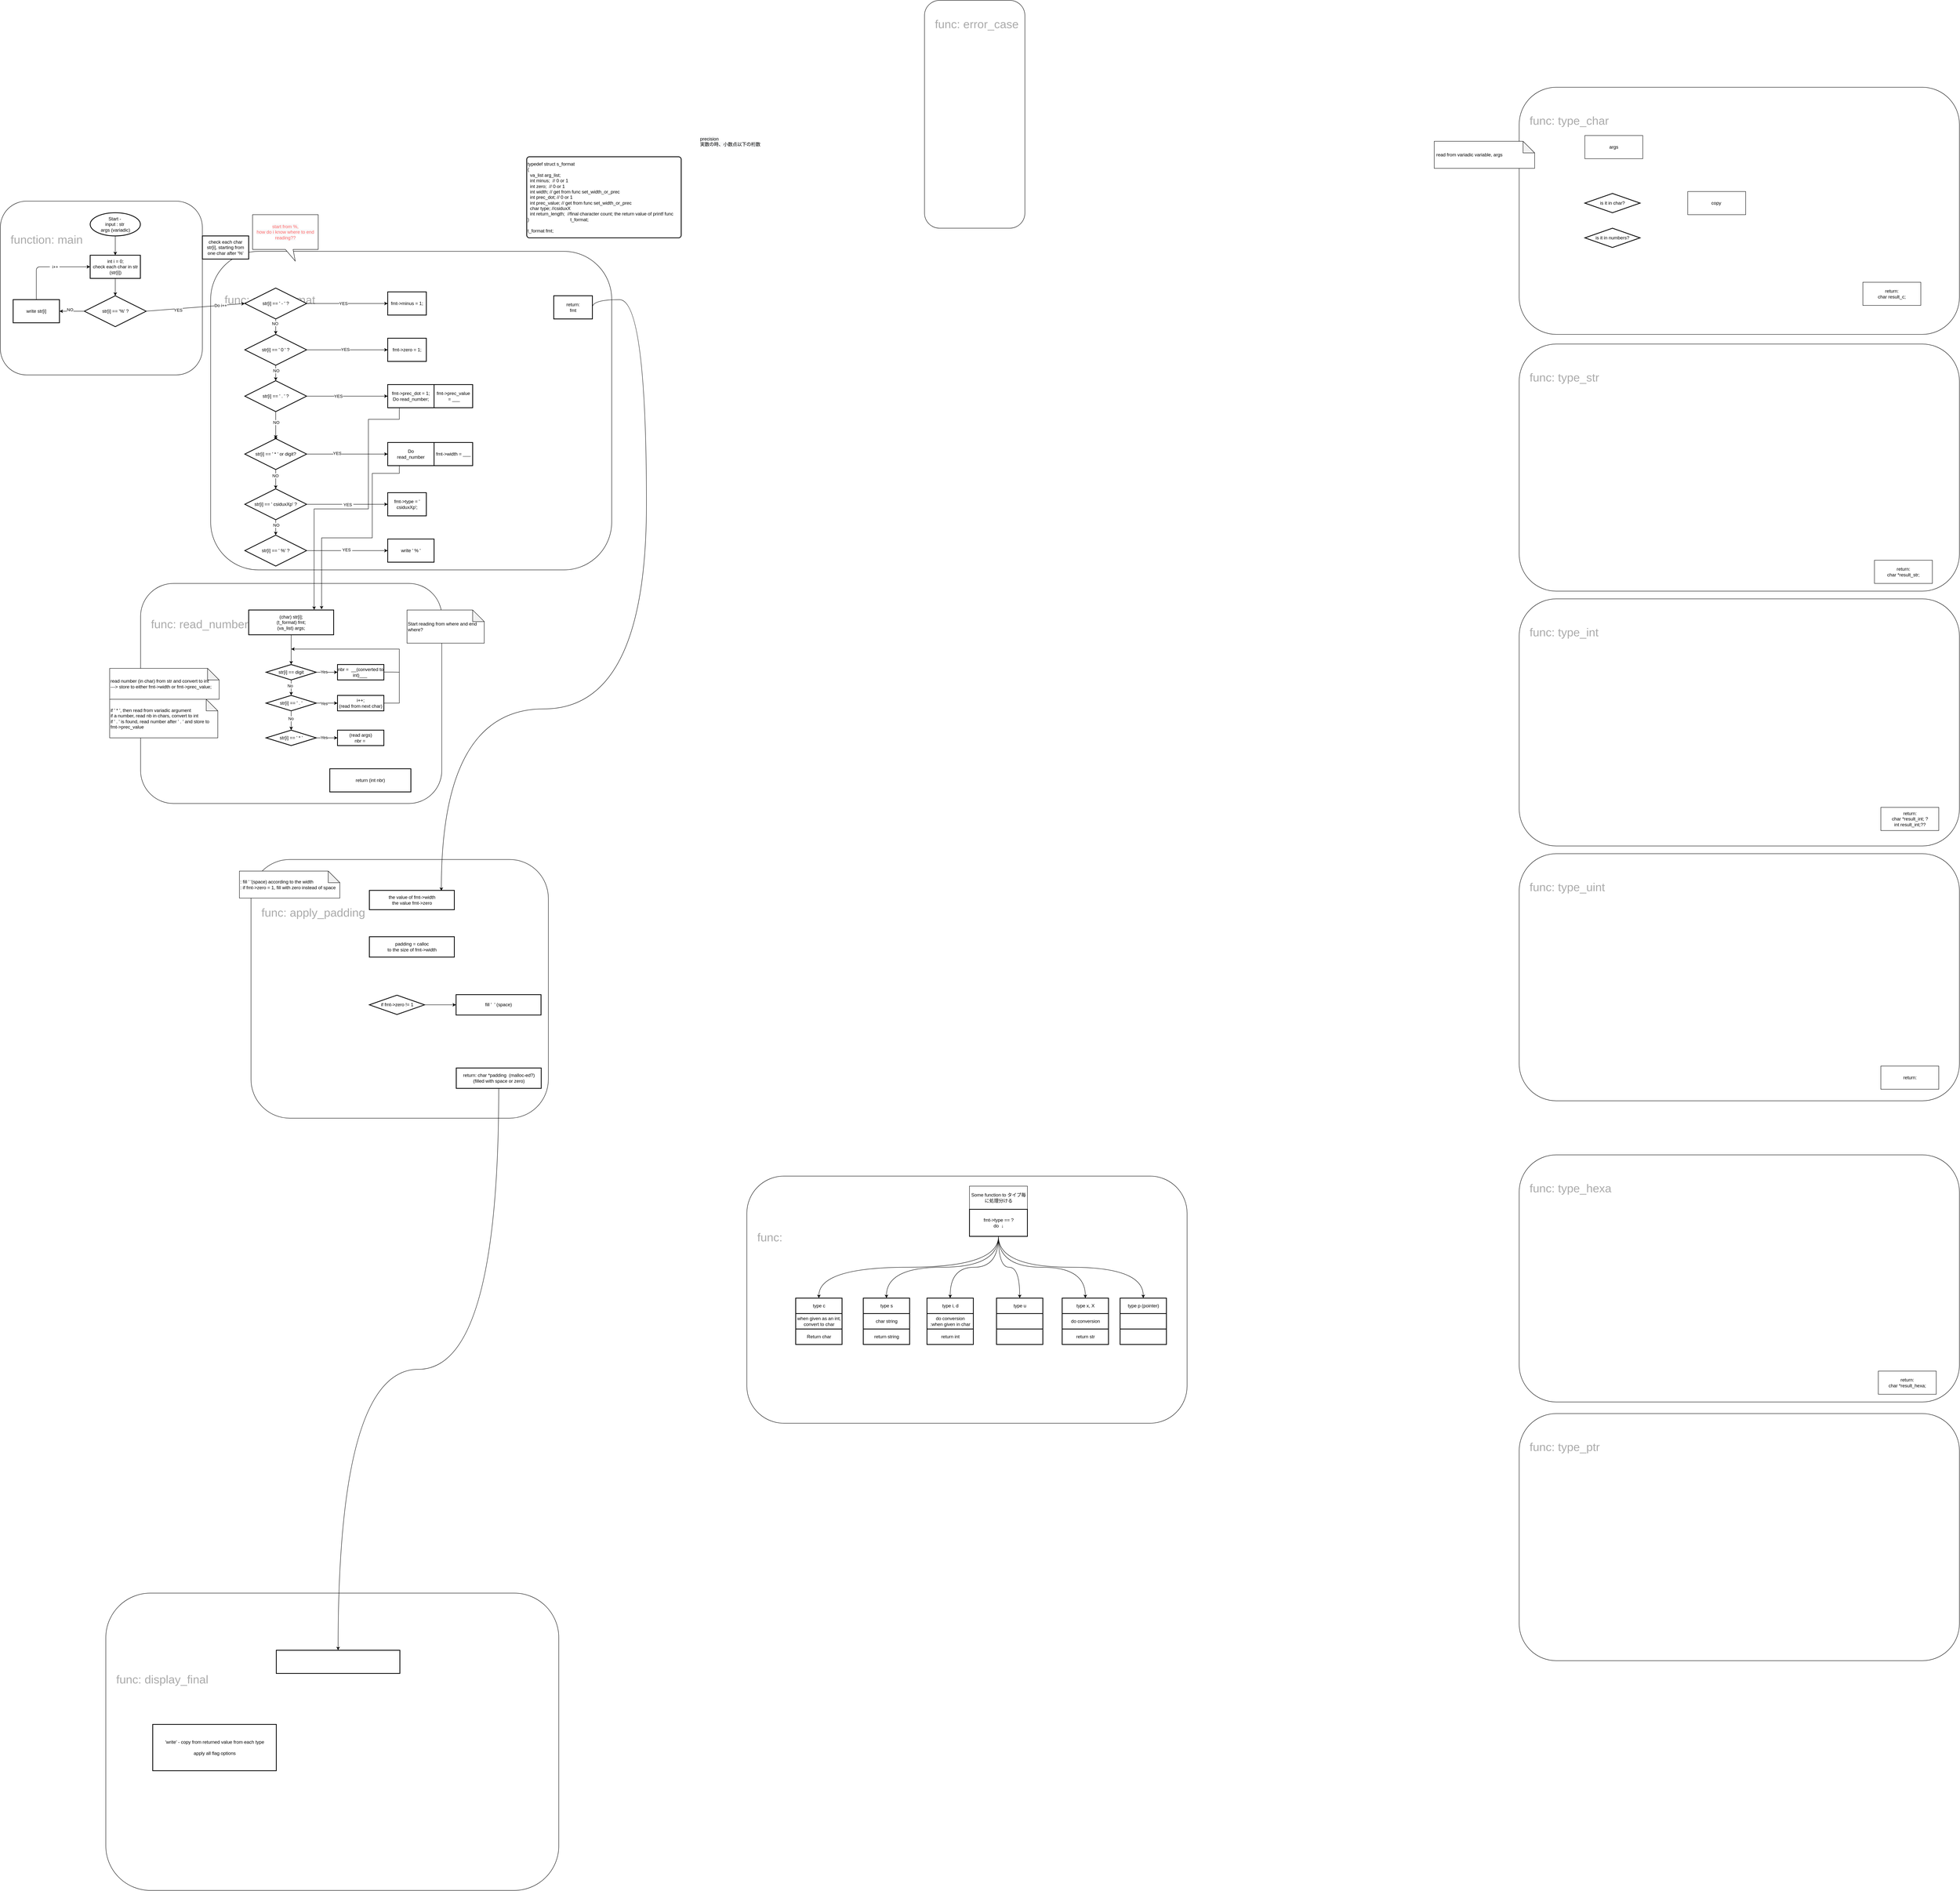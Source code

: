<mxfile version="14.7.6" type="github">
  <diagram id="yPEqE9pZnHay2Fj2nCtt" name="Page-1">
    <mxGraphModel dx="2252" dy="1965" grid="1" gridSize="10" guides="1" tooltips="1" connect="1" arrows="1" fold="1" page="1" pageScale="1" pageWidth="827" pageHeight="1169" math="0" shadow="0">
      <root>
        <mxCell id="0" />
        <mxCell id="1" parent="0" />
        <mxCell id="CQNjl9469ty9mINT846_-94" value="&lt;font color=&quot;#ababab&quot; style=&quot;font-size: 30px&quot;&gt;&lt;br&gt;&amp;nbsp; &amp;nbsp; func: read_format&amp;nbsp; &amp;nbsp; &amp;nbsp; &amp;nbsp; &amp;nbsp; &amp;nbsp; &amp;nbsp; &amp;nbsp; &amp;nbsp; &amp;nbsp; &amp;nbsp; &amp;nbsp; &amp;nbsp; &amp;nbsp; &amp;nbsp; &amp;nbsp; &amp;nbsp; &amp;nbsp; &amp;nbsp; &amp;nbsp; &amp;nbsp;&lt;br&gt;&lt;br&gt;&lt;br&gt;&lt;br&gt;&lt;br&gt;&lt;br&gt;&lt;br&gt;&lt;br&gt;&lt;br&gt;&lt;br&gt;&lt;br&gt;&lt;br&gt;&lt;br&gt;&lt;br&gt;&lt;br&gt;&lt;br&gt;&lt;br&gt;&lt;br&gt;&lt;/font&gt;" style="rounded=1;whiteSpace=wrap;html=1;fillColor=none;align=left;" parent="1" vertex="1">
          <mxGeometry x="-188.5" y="195" width="1038.5" height="825" as="geometry" />
        </mxCell>
        <mxCell id="w6k9z0zSykjR_hNX79h0-35" style="edgeStyle=orthogonalEdgeStyle;rounded=0;orthogonalLoop=1;jettySize=auto;html=1;exitX=0.25;exitY=1;exitDx=0;exitDy=0;entryX=0.858;entryY=-0.024;entryDx=0;entryDy=0;entryPerimeter=0;" edge="1" parent="1" source="TGy5gZmli9jdeYnAfQlA-89" target="CQNjl9469ty9mINT846_-6">
          <mxGeometry relative="1" as="geometry">
            <Array as="points">
              <mxPoint x="300" y="770" />
              <mxPoint x="230" y="770" />
              <mxPoint x="230" y="937" />
              <mxPoint x="99" y="937" />
            </Array>
          </mxGeometry>
        </mxCell>
        <mxCell id="CQNjl9469ty9mINT846_-215" value="&lt;font color=&quot;#ababab&quot; style=&quot;font-size: 30px&quot;&gt;&amp;nbsp; &lt;br&gt;&amp;nbsp; &amp;nbsp;func: type_char&lt;br&gt;&lt;br&gt;&lt;br&gt;&lt;br&gt;&lt;br&gt;&lt;br&gt;&lt;br&gt;&lt;br&gt;&lt;br&gt;&lt;br&gt;&lt;br&gt;&lt;br&gt;&lt;br&gt;&lt;br&gt;&lt;br&gt;&lt;/font&gt;" style="rounded=1;whiteSpace=wrap;html=1;fillColor=none;align=left;" parent="1" vertex="1">
          <mxGeometry x="3200" y="-230" width="1140" height="640" as="geometry" />
        </mxCell>
        <mxCell id="CQNjl9469ty9mINT846_-101" value="&lt;font color=&quot;#ababab&quot; style=&quot;font-size: 30px&quot;&gt;&amp;nbsp; &lt;br&gt;&amp;nbsp; &amp;nbsp;func: apply_padding&lt;br&gt;&lt;br&gt;&lt;br&gt;&lt;br&gt;&lt;br&gt;&lt;br&gt;&lt;br&gt;&lt;br&gt;&lt;br&gt;&lt;br&gt;&lt;br&gt;&lt;br&gt;&lt;br&gt;&lt;/font&gt;" style="rounded=1;whiteSpace=wrap;html=1;fillColor=none;align=left;" parent="1" vertex="1">
          <mxGeometry x="-84" y="1770" width="770" height="670" as="geometry" />
        </mxCell>
        <mxCell id="CQNjl9469ty9mINT846_-95" value="&lt;font color=&quot;#ababab&quot; style=&quot;font-size: 30px&quot;&gt;&amp;nbsp; &amp;nbsp;func: read_number;&lt;br&gt;&lt;br&gt;&lt;br&gt;&lt;br&gt;&lt;br&gt;&lt;br&gt;&lt;br&gt;&lt;br&gt;&lt;br&gt;&lt;br&gt;&lt;br&gt;&lt;/font&gt;" style="rounded=1;whiteSpace=wrap;html=1;fillColor=none;align=left;" parent="1" vertex="1">
          <mxGeometry x="-370" y="1055" width="780" height="570" as="geometry" />
        </mxCell>
        <mxCell id="TGy5gZmli9jdeYnAfQlA-42" value="check each char&lt;br&gt;str[i], starting from one char after &#39;%&#39;" style="whiteSpace=wrap;html=1;strokeWidth=2;" parent="1" vertex="1">
          <mxGeometry x="-210" y="155" width="120" height="60" as="geometry" />
        </mxCell>
        <mxCell id="CQNjl9469ty9mINT846_-110" value="&lt;font color=&quot;#ababab&quot; style=&quot;font-size: 30px&quot;&gt;&amp;nbsp; &lt;br&gt;&amp;nbsp; &amp;nbsp;func: display_final&lt;br&gt;&lt;br&gt;&lt;br&gt;&lt;br&gt;&lt;br&gt;&lt;br&gt;&lt;br&gt;&lt;br&gt;&lt;br&gt;&lt;br&gt;&lt;br&gt;&lt;/font&gt;" style="rounded=1;whiteSpace=wrap;html=1;fillColor=none;align=left;" parent="1" vertex="1">
          <mxGeometry x="-460" y="3670" width="1173" height="770" as="geometry" />
        </mxCell>
        <mxCell id="CQNjl9469ty9mINT846_-88" value="&lt;font color=&quot;#ababab&quot; style=&quot;font-size: 30px&quot;&gt;function: main&amp;nbsp; &amp;nbsp; &amp;nbsp; &amp;nbsp; &amp;nbsp; &amp;nbsp; &amp;nbsp; &amp;nbsp; &amp;nbsp; &amp;nbsp; &amp;nbsp; &amp;nbsp; &amp;nbsp; &amp;nbsp; &amp;nbsp; &amp;nbsp; &amp;nbsp;&amp;nbsp;&lt;br&gt;&lt;br&gt;&lt;br&gt;&lt;br&gt;&lt;br&gt;&lt;br&gt;&lt;br&gt;&lt;br&gt;&lt;/font&gt;" style="rounded=1;whiteSpace=wrap;html=1;fillColor=none;" parent="1" vertex="1">
          <mxGeometry x="-733" y="65" width="523" height="450" as="geometry" />
        </mxCell>
        <mxCell id="CQNjl9469ty9mINT846_-91" style="edgeStyle=orthogonalEdgeStyle;curved=1;rounded=0;orthogonalLoop=1;jettySize=auto;html=1;exitX=0.5;exitY=1;exitDx=0;exitDy=0;exitPerimeter=0;entryX=0.5;entryY=0;entryDx=0;entryDy=0;fontColor=#FF6666;" parent="1" source="TGy5gZmli9jdeYnAfQlA-14" target="TGy5gZmli9jdeYnAfQlA-18" edge="1">
          <mxGeometry relative="1" as="geometry" />
        </mxCell>
        <mxCell id="TGy5gZmli9jdeYnAfQlA-14" value="Start -&amp;nbsp;&lt;br&gt;input : str&amp;nbsp;&lt;br&gt;args (variadic)" style="strokeWidth=2;html=1;shape=mxgraph.flowchart.start_1;whiteSpace=wrap;" parent="1" vertex="1">
          <mxGeometry x="-500.5" y="95" width="130" height="60" as="geometry" />
        </mxCell>
        <mxCell id="TGy5gZmli9jdeYnAfQlA-21" value="" style="edgeStyle=orthogonalEdgeStyle;rounded=0;orthogonalLoop=1;jettySize=auto;html=1;strokeColor=#000000;" parent="1" source="TGy5gZmli9jdeYnAfQlA-18" target="TGy5gZmli9jdeYnAfQlA-20" edge="1">
          <mxGeometry relative="1" as="geometry" />
        </mxCell>
        <mxCell id="TGy5gZmli9jdeYnAfQlA-18" value="int i = 0;&lt;br&gt;check each char in str&lt;br&gt;(str[i])" style="whiteSpace=wrap;html=1;strokeWidth=2;" parent="1" vertex="1">
          <mxGeometry x="-500.5" y="205" width="130" height="60" as="geometry" />
        </mxCell>
        <mxCell id="TGy5gZmli9jdeYnAfQlA-25" value="" style="edgeStyle=orthogonalEdgeStyle;rounded=0;orthogonalLoop=1;jettySize=auto;html=1;strokeColor=#000000;" parent="1" source="TGy5gZmli9jdeYnAfQlA-20" target="TGy5gZmli9jdeYnAfQlA-24" edge="1">
          <mxGeometry relative="1" as="geometry" />
        </mxCell>
        <mxCell id="TGy5gZmli9jdeYnAfQlA-26" value="NO" style="edgeLabel;html=1;align=center;verticalAlign=middle;resizable=0;points=[];" parent="TGy5gZmli9jdeYnAfQlA-25" vertex="1" connectable="0">
          <mxGeometry y="-2" relative="1" as="geometry">
            <mxPoint x="-5" y="-2" as="offset" />
          </mxGeometry>
        </mxCell>
        <mxCell id="CQNjl9469ty9mINT846_-92" style="rounded=0;orthogonalLoop=1;jettySize=auto;html=1;exitX=1;exitY=0.5;exitDx=0;exitDy=0;entryX=0;entryY=0.5;entryDx=0;entryDy=0;fontColor=#FF6666;" parent="1" source="TGy5gZmli9jdeYnAfQlA-20" target="CQNjl9469ty9mINT846_-103" edge="1">
          <mxGeometry relative="1" as="geometry">
            <mxPoint x="-120" y="325" as="targetPoint" />
          </mxGeometry>
        </mxCell>
        <mxCell id="CQNjl9469ty9mINT846_-93" value="&lt;font color=&quot;#000000&quot;&gt;YES&lt;/font&gt;" style="edgeLabel;html=1;align=center;verticalAlign=middle;resizable=0;points=[];fontColor=#FF6666;" parent="CQNjl9469ty9mINT846_-92" vertex="1" connectable="0">
          <mxGeometry x="-0.355" y="-3" relative="1" as="geometry">
            <mxPoint as="offset" />
          </mxGeometry>
        </mxCell>
        <mxCell id="CQNjl9469ty9mINT846_-109" value="Do i++" style="edgeLabel;html=1;align=center;verticalAlign=middle;resizable=0;points=[];" parent="CQNjl9469ty9mINT846_-92" vertex="1" connectable="0">
          <mxGeometry x="0.502" relative="1" as="geometry">
            <mxPoint as="offset" />
          </mxGeometry>
        </mxCell>
        <mxCell id="TGy5gZmli9jdeYnAfQlA-20" value="str[i] == &#39;%&#39; ?" style="rhombus;whiteSpace=wrap;html=1;strokeWidth=2;" parent="1" vertex="1">
          <mxGeometry x="-515.5" y="310" width="160" height="80" as="geometry" />
        </mxCell>
        <mxCell id="TGy5gZmli9jdeYnAfQlA-24" value="write str[i]" style="whiteSpace=wrap;html=1;strokeWidth=2;" parent="1" vertex="1">
          <mxGeometry x="-700" y="320" width="120" height="60" as="geometry" />
        </mxCell>
        <mxCell id="TGy5gZmli9jdeYnAfQlA-33" value="" style="edgeStyle=segmentEdgeStyle;endArrow=classic;html=1;strokeColor=#000000;" parent="1" source="TGy5gZmli9jdeYnAfQlA-24" target="TGy5gZmli9jdeYnAfQlA-18" edge="1">
          <mxGeometry width="50" height="50" relative="1" as="geometry">
            <mxPoint x="-125.5" y="255" as="sourcePoint" />
            <mxPoint x="-315.5" y="185" as="targetPoint" />
            <Array as="points">
              <mxPoint x="-640" y="235" />
            </Array>
          </mxGeometry>
        </mxCell>
        <mxCell id="TGy5gZmli9jdeYnAfQlA-38" value="&amp;nbsp; i++&amp;nbsp;" style="edgeLabel;html=1;align=center;verticalAlign=middle;resizable=0;points=[];" parent="TGy5gZmli9jdeYnAfQlA-33" vertex="1" connectable="0">
          <mxGeometry x="0.17" relative="1" as="geometry">
            <mxPoint as="offset" />
          </mxGeometry>
        </mxCell>
        <mxCell id="TGy5gZmli9jdeYnAfQlA-41" value="&lt;div&gt;typedef struct s_format&lt;/div&gt;&lt;div&gt;{&lt;/div&gt;&lt;div&gt;&lt;span&gt;&lt;/span&gt;&amp;nbsp; va_list&lt;span&gt; &lt;/span&gt;arg_list;&lt;/div&gt;&lt;div&gt;&lt;span&gt;&lt;/span&gt;&amp;nbsp; int&lt;span&gt; &lt;/span&gt;minus;&amp;nbsp; // 0 or 1&amp;nbsp;&lt;/div&gt;&lt;div&gt;&lt;span&gt;&lt;/span&gt;&amp;nbsp; int&lt;span&gt; &lt;/span&gt;zero;&amp;nbsp; // 0 or 1&lt;/div&gt;&lt;div&gt;&lt;span&gt;&lt;/span&gt;&amp;nbsp; int&lt;span&gt; &lt;/span&gt;width; // get from func set_width_or_prec&lt;/div&gt;&lt;div&gt;&lt;span&gt;&lt;/span&gt;&amp;nbsp; int&lt;span&gt; &lt;/span&gt;prec_dot; // 0 or 1&lt;/div&gt;&lt;div&gt;&lt;span&gt;&lt;/span&gt;&amp;nbsp; int prec_value; // get from func set_width_or_prec&lt;/div&gt;&lt;div&gt;&amp;nbsp; char&lt;span&gt; &lt;/span&gt;type; //csiduxX&lt;/div&gt;&lt;div&gt;&lt;span&gt;&lt;/span&gt;&amp;nbsp; int&lt;span&gt; &lt;/span&gt;return_length;&amp;nbsp; //final character count; the return value of printf func&lt;/div&gt;&lt;div&gt;}&lt;span&gt;&amp;nbsp; &amp;nbsp; &amp;nbsp; &amp;nbsp; &amp;nbsp; &amp;nbsp; &amp;nbsp; &amp;nbsp; &amp;nbsp; &amp;nbsp; &amp;nbsp; &amp;nbsp; &amp;nbsp; &amp;nbsp; &amp;nbsp; &amp;nbsp;&amp;nbsp;&lt;/span&gt;t_format;&lt;/div&gt;&lt;div&gt;&lt;br&gt;&lt;/div&gt;&lt;div&gt;t_format fmt;&lt;/div&gt;" style="rounded=1;whiteSpace=wrap;html=1;absoluteArcSize=1;arcSize=14;strokeWidth=2;align=left;" parent="1" vertex="1">
          <mxGeometry x="630" y="-50" width="400" height="210" as="geometry" />
        </mxCell>
        <mxCell id="CQNjl9469ty9mINT846_-59" style="edgeStyle=orthogonalEdgeStyle;curved=1;rounded=0;orthogonalLoop=1;jettySize=auto;html=1;exitX=1;exitY=0.5;exitDx=0;exitDy=0;entryX=0.847;entryY=0.024;entryDx=0;entryDy=0;entryPerimeter=0;fontColor=#FF6666;" parent="1" source="CQNjl9469ty9mINT846_-216" target="CQNjl9469ty9mINT846_-48" edge="1">
          <mxGeometry relative="1" as="geometry">
            <Array as="points">
              <mxPoint x="940" y="320" />
              <mxPoint x="940" y="1380" />
              <mxPoint x="409" y="1380" />
            </Array>
          </mxGeometry>
        </mxCell>
        <mxCell id="TGy5gZmli9jdeYnAfQlA-49" value="fmt-&amp;gt;width = ___" style="whiteSpace=wrap;html=1;strokeWidth=2;direction=west;" parent="1" vertex="1">
          <mxGeometry x="390" y="690" width="100" height="60" as="geometry" />
        </mxCell>
        <mxCell id="TGy5gZmli9jdeYnAfQlA-75" value="" style="edgeStyle=orthogonalEdgeStyle;rounded=0;orthogonalLoop=1;jettySize=auto;html=1;strokeColor=#000000;entryX=1;entryY=0.5;entryDx=0;entryDy=0;exitX=1;exitY=0.5;exitDx=0;exitDy=0;" parent="1" source="CQNjl9469ty9mINT846_-103" edge="1">
          <mxGeometry relative="1" as="geometry">
            <mxPoint x="270" y="330" as="targetPoint" />
          </mxGeometry>
        </mxCell>
        <mxCell id="TGy5gZmli9jdeYnAfQlA-76" value="YES" style="edgeLabel;html=1;align=center;verticalAlign=middle;resizable=0;points=[];" parent="TGy5gZmli9jdeYnAfQlA-75" vertex="1" connectable="0">
          <mxGeometry x="-0.1" relative="1" as="geometry">
            <mxPoint as="offset" />
          </mxGeometry>
        </mxCell>
        <mxCell id="TGy5gZmli9jdeYnAfQlA-74" value="fmt-&amp;gt;minus = 1;" style="whiteSpace=wrap;html=1;strokeWidth=2;" parent="1" vertex="1">
          <mxGeometry x="270" y="300" width="100" height="60" as="geometry" />
        </mxCell>
        <mxCell id="TGy5gZmli9jdeYnAfQlA-82" value="" style="edgeStyle=orthogonalEdgeStyle;rounded=0;orthogonalLoop=1;jettySize=auto;html=1;strokeColor=#000000;entryX=0;entryY=0.5;entryDx=0;entryDy=0;exitX=1;exitY=0.5;exitDx=0;exitDy=0;" parent="1" source="w6k9z0zSykjR_hNX79h0-6" edge="1">
          <mxGeometry relative="1" as="geometry">
            <mxPoint x="367" y="380" as="sourcePoint" />
            <mxPoint x="270" y="450" as="targetPoint" />
          </mxGeometry>
        </mxCell>
        <mxCell id="TGy5gZmli9jdeYnAfQlA-93" value="YES" style="edgeLabel;html=1;align=center;verticalAlign=middle;resizable=0;points=[];" parent="TGy5gZmli9jdeYnAfQlA-82" vertex="1" connectable="0">
          <mxGeometry x="-0.048" y="1" relative="1" as="geometry">
            <mxPoint as="offset" />
          </mxGeometry>
        </mxCell>
        <mxCell id="TGy5gZmli9jdeYnAfQlA-84" value="fmt-&amp;gt;zero = 1;" style="whiteSpace=wrap;html=1;strokeWidth=2;" parent="1" vertex="1">
          <mxGeometry x="270" y="420" width="100" height="60" as="geometry" />
        </mxCell>
        <mxCell id="TGy5gZmli9jdeYnAfQlA-89" value="Do&lt;br&gt;read_number" style="whiteSpace=wrap;html=1;strokeWidth=2;" parent="1" vertex="1">
          <mxGeometry x="270" y="690" width="120" height="60" as="geometry" />
        </mxCell>
        <mxCell id="w6k9z0zSykjR_hNX79h0-37" style="edgeStyle=orthogonalEdgeStyle;rounded=0;orthogonalLoop=1;jettySize=auto;html=1;exitX=0.25;exitY=1;exitDx=0;exitDy=0;entryX=0.77;entryY=-0.006;entryDx=0;entryDy=0;entryPerimeter=0;" edge="1" parent="1" source="TGy5gZmli9jdeYnAfQlA-96" target="CQNjl9469ty9mINT846_-6">
          <mxGeometry relative="1" as="geometry">
            <Array as="points">
              <mxPoint x="300" y="630" />
              <mxPoint x="220" y="630" />
              <mxPoint x="220" y="862" />
              <mxPoint x="79" y="862" />
            </Array>
          </mxGeometry>
        </mxCell>
        <mxCell id="TGy5gZmli9jdeYnAfQlA-96" value="fmt-&amp;gt;prec_dot = 1;&lt;br&gt;Do read_number;" style="whiteSpace=wrap;html=1;strokeWidth=2;" parent="1" vertex="1">
          <mxGeometry x="270" y="540" width="120" height="60" as="geometry" />
        </mxCell>
        <mxCell id="CQNjl9469ty9mINT846_-34" value="&lt;span style=&quot;color: rgb(255 , 102 , 102) ; font-family: &amp;#34;helvetica&amp;#34; ; font-size: 12px ; font-style: normal ; font-weight: 400 ; letter-spacing: normal ; text-align: center ; text-indent: 0px ; text-transform: none ; word-spacing: 0px ; background-color: rgb(248 , 249 , 250) ; display: inline ; float: none&quot;&gt;start from %,&lt;/span&gt;&lt;br style=&quot;color: rgb(255 , 102 , 102) ; font-family: &amp;#34;helvetica&amp;#34; ; font-size: 12px ; font-style: normal ; font-weight: 400 ; letter-spacing: normal ; text-align: center ; text-indent: 0px ; text-transform: none ; word-spacing: 0px ; background-color: rgb(248 , 249 , 250)&quot;&gt;&lt;span style=&quot;color: rgb(255 , 102 , 102) ; font-family: &amp;#34;helvetica&amp;#34; ; font-size: 12px ; font-style: normal ; font-weight: 400 ; letter-spacing: normal ; text-align: center ; text-indent: 0px ; text-transform: none ; word-spacing: 0px ; background-color: rgb(248 , 249 , 250) ; display: inline ; float: none&quot;&gt;how do i know where to end reading??&lt;/span&gt;" style="shape=callout;whiteSpace=wrap;html=1;perimeter=calloutPerimeter;fontColor=#FF6666;position2=0.65;" parent="1" vertex="1">
          <mxGeometry x="-80" y="100" width="170" height="120" as="geometry" />
        </mxCell>
        <mxCell id="TGy5gZmli9jdeYnAfQlA-58" value="" style="whiteSpace=wrap;html=1;strokeWidth=2;" parent="1" vertex="1">
          <mxGeometry x="-18.5" y="3818" width="320" height="60" as="geometry" />
        </mxCell>
        <mxCell id="CQNjl9469ty9mINT846_-17" value="&#39;write&#39; - copy from returned value from each type&lt;br&gt;&lt;br&gt;apply all flag options" style="whiteSpace=wrap;html=1;strokeWidth=2;" parent="1" vertex="1">
          <mxGeometry x="-338.5" y="4010" width="320" height="120" as="geometry" />
        </mxCell>
        <mxCell id="CQNjl9469ty9mINT846_-74" style="edgeStyle=orthogonalEdgeStyle;rounded=0;orthogonalLoop=1;jettySize=auto;html=1;exitX=1;exitY=0.5;exitDx=0;exitDy=0;entryX=0;entryY=0.5;entryDx=0;entryDy=0;fontColor=#FF6666;" parent="1" source="w6k9z0zSykjR_hNX79h0-14" edge="1">
          <mxGeometry relative="1" as="geometry">
            <mxPoint x="195.75" y="730" as="sourcePoint" />
            <mxPoint x="270" y="850" as="targetPoint" />
          </mxGeometry>
        </mxCell>
        <mxCell id="CQNjl9469ty9mINT846_-142" value="&amp;nbsp;YES&amp;nbsp;" style="edgeLabel;html=1;align=center;verticalAlign=middle;resizable=0;points=[];fontColor=#000000;" parent="CQNjl9469ty9mINT846_-74" vertex="1" connectable="0">
          <mxGeometry x="0.009" y="2" relative="1" as="geometry">
            <mxPoint y="2" as="offset" />
          </mxGeometry>
        </mxCell>
        <mxCell id="w6k9z0zSykjR_hNX79h0-17" style="edgeStyle=orthogonalEdgeStyle;rounded=0;orthogonalLoop=1;jettySize=auto;html=1;exitX=0.5;exitY=1;exitDx=0;exitDy=0;entryX=0.5;entryY=0;entryDx=0;entryDy=0;" edge="1" parent="1" source="CQNjl9469ty9mINT846_-103" target="w6k9z0zSykjR_hNX79h0-6">
          <mxGeometry relative="1" as="geometry" />
        </mxCell>
        <mxCell id="w6k9z0zSykjR_hNX79h0-29" value="NO" style="edgeLabel;html=1;align=center;verticalAlign=middle;resizable=0;points=[];" vertex="1" connectable="0" parent="w6k9z0zSykjR_hNX79h0-17">
          <mxGeometry x="-0.414" y="-2" relative="1" as="geometry">
            <mxPoint as="offset" />
          </mxGeometry>
        </mxCell>
        <mxCell id="CQNjl9469ty9mINT846_-103" value="str[i] == &#39; - &#39; ?" style="rhombus;whiteSpace=wrap;html=1;strokeWidth=2;" parent="1" vertex="1">
          <mxGeometry x="-100" y="290" width="160" height="80" as="geometry" />
        </mxCell>
        <mxCell id="CQNjl9469ty9mINT846_-144" style="edgeStyle=orthogonalEdgeStyle;rounded=0;orthogonalLoop=1;jettySize=auto;html=1;exitX=1;exitY=0.5;exitDx=0;exitDy=0;entryX=0;entryY=0.5;entryDx=0;entryDy=0;fontColor=#000000;" parent="1" source="w6k9z0zSykjR_hNX79h0-15" target="CQNjl9469ty9mINT846_-143" edge="1">
          <mxGeometry relative="1" as="geometry">
            <mxPoint x="195.75" y="860" as="sourcePoint" />
          </mxGeometry>
        </mxCell>
        <mxCell id="CQNjl9469ty9mINT846_-146" value="&amp;nbsp;YES&amp;nbsp;" style="edgeLabel;html=1;align=center;verticalAlign=middle;resizable=0;points=[];fontColor=#000000;" parent="CQNjl9469ty9mINT846_-144" vertex="1" connectable="0">
          <mxGeometry x="-0.022" y="2" relative="1" as="geometry">
            <mxPoint as="offset" />
          </mxGeometry>
        </mxCell>
        <mxCell id="CQNjl9469ty9mINT846_-140" value="&lt;meta charset=&quot;utf-8&quot;&gt;&lt;span style=&quot;color: rgb(0, 0, 0); font-family: helvetica; font-size: 12px; font-style: normal; font-weight: 400; letter-spacing: normal; text-align: center; text-indent: 0px; text-transform: none; word-spacing: 0px; background-color: rgb(248, 249, 250); display: inline; float: none;&quot;&gt;precision&lt;/span&gt;&lt;br style=&quot;color: rgb(0, 0, 0); font-family: helvetica; font-size: 12px; font-style: normal; font-weight: 400; letter-spacing: normal; text-align: center; text-indent: 0px; text-transform: none; word-spacing: 0px; background-color: rgb(248, 249, 250);&quot;&gt;&lt;span style=&quot;color: rgb(0, 0, 0); font-family: helvetica; font-size: 12px; font-style: normal; font-weight: 400; letter-spacing: normal; text-align: center; text-indent: 0px; text-transform: none; word-spacing: 0px; background-color: rgb(248, 249, 250); display: inline; float: none;&quot;&gt;実数の時、小数点以下の桁数&lt;/span&gt;" style="text;whiteSpace=wrap;html=1;fontColor=#000000;" parent="1" vertex="1">
          <mxGeometry x="1076.5" y="-110" width="180" height="40" as="geometry" />
        </mxCell>
        <mxCell id="CQNjl9469ty9mINT846_-143" value="write &#39; % &#39;" style="whiteSpace=wrap;html=1;strokeWidth=2;" parent="1" vertex="1">
          <mxGeometry x="270" y="940" width="120" height="60" as="geometry" />
        </mxCell>
        <mxCell id="CQNjl9469ty9mINT846_-151" value="fmt-&amp;gt;prec_value&lt;br&gt;&amp;nbsp;= ___" style="whiteSpace=wrap;html=1;strokeWidth=2;" parent="1" vertex="1">
          <mxGeometry x="390" y="540" width="100" height="60" as="geometry" />
        </mxCell>
        <mxCell id="CQNjl9469ty9mINT846_-187" style="rounded=0;orthogonalLoop=1;jettySize=auto;html=1;exitX=0.5;exitY=1;exitDx=0;exitDy=0;entryX=0.5;entryY=0;entryDx=0;entryDy=0;fontColor=#000000;" parent="1" source="CQNjl9469ty9mINT846_-6" target="CQNjl9469ty9mINT846_-178" edge="1">
          <mxGeometry relative="1" as="geometry" />
        </mxCell>
        <mxCell id="CQNjl9469ty9mINT846_-6" value="(char) str[i];&lt;br&gt;(t_format) fmt;&lt;br&gt;(va_list) args;" style="whiteSpace=wrap;html=1;strokeWidth=2;" parent="1" vertex="1">
          <mxGeometry x="-90" y="1123.83" width="220" height="64.19" as="geometry" />
        </mxCell>
        <mxCell id="CQNjl9469ty9mINT846_-190" style="rounded=0;orthogonalLoop=1;jettySize=auto;html=1;exitX=0.5;exitY=1;exitDx=0;exitDy=0;entryX=0.5;entryY=0;entryDx=0;entryDy=0;fontColor=#000000;" parent="1" source="CQNjl9469ty9mINT846_-178" target="CQNjl9469ty9mINT846_-185" edge="1">
          <mxGeometry relative="1" as="geometry" />
        </mxCell>
        <mxCell id="w6k9z0zSykjR_hNX79h0-3" value="No" style="edgeLabel;html=1;align=center;verticalAlign=middle;resizable=0;points=[];" vertex="1" connectable="0" parent="CQNjl9469ty9mINT846_-190">
          <mxGeometry x="-0.25" y="-3" relative="1" as="geometry">
            <mxPoint as="offset" />
          </mxGeometry>
        </mxCell>
        <mxCell id="CQNjl9469ty9mINT846_-192" style="edgeStyle=orthogonalEdgeStyle;curved=1;rounded=0;orthogonalLoop=1;jettySize=auto;html=1;exitX=1;exitY=0.5;exitDx=0;exitDy=0;entryX=0;entryY=0.5;entryDx=0;entryDy=0;fontColor=#000000;" parent="1" source="CQNjl9469ty9mINT846_-178" target="CQNjl9469ty9mINT846_-188" edge="1">
          <mxGeometry relative="1" as="geometry" />
        </mxCell>
        <mxCell id="w6k9z0zSykjR_hNX79h0-2" value="Yes" style="edgeLabel;html=1;align=center;verticalAlign=middle;resizable=0;points=[];" vertex="1" connectable="0" parent="CQNjl9469ty9mINT846_-192">
          <mxGeometry x="-0.273" y="1" relative="1" as="geometry">
            <mxPoint as="offset" />
          </mxGeometry>
        </mxCell>
        <mxCell id="CQNjl9469ty9mINT846_-178" value="str[i] == digit" style="rhombus;whiteSpace=wrap;html=1;strokeWidth=2;" parent="1" vertex="1">
          <mxGeometry x="-45" y="1265" width="130" height="40" as="geometry" />
        </mxCell>
        <mxCell id="CQNjl9469ty9mINT846_-180" value="read number (in char) from str and convert to int&lt;br&gt;---&amp;gt; store to either fmt-&amp;gt;width or fmt-&amp;gt;prec_value;" style="shape=note;whiteSpace=wrap;html=1;backgroundOutline=1;darkOpacity=0.05;align=left;" parent="1" vertex="1">
          <mxGeometry x="-450" y="1275" width="283.5" height="80" as="geometry" />
        </mxCell>
        <mxCell id="CQNjl9469ty9mINT846_-182" value="return (int nbr)" style="whiteSpace=wrap;html=1;strokeWidth=2;" parent="1" vertex="1">
          <mxGeometry x="120" y="1535" width="210" height="60" as="geometry" />
        </mxCell>
        <mxCell id="CQNjl9469ty9mINT846_-191" style="rounded=0;orthogonalLoop=1;jettySize=auto;html=1;exitX=0.5;exitY=1;exitDx=0;exitDy=0;entryX=0.5;entryY=0;entryDx=0;entryDy=0;fontColor=#000000;" parent="1" source="CQNjl9469ty9mINT846_-185" target="CQNjl9469ty9mINT846_-186" edge="1">
          <mxGeometry relative="1" as="geometry" />
        </mxCell>
        <mxCell id="w6k9z0zSykjR_hNX79h0-5" value="No" style="edgeLabel;html=1;align=center;verticalAlign=middle;resizable=0;points=[];" vertex="1" connectable="0" parent="CQNjl9469ty9mINT846_-191">
          <mxGeometry x="-0.2" y="-1" relative="1" as="geometry">
            <mxPoint as="offset" />
          </mxGeometry>
        </mxCell>
        <mxCell id="CQNjl9469ty9mINT846_-193" style="edgeStyle=orthogonalEdgeStyle;curved=1;rounded=0;orthogonalLoop=1;jettySize=auto;html=1;exitX=1;exitY=0.5;exitDx=0;exitDy=0;entryX=0;entryY=0.5;entryDx=0;entryDy=0;fontColor=#000000;" parent="1" source="CQNjl9469ty9mINT846_-185" target="CQNjl9469ty9mINT846_-189" edge="1">
          <mxGeometry relative="1" as="geometry" />
        </mxCell>
        <mxCell id="w6k9z0zSykjR_hNX79h0-4" value="Yes" style="edgeLabel;html=1;align=center;verticalAlign=middle;resizable=0;points=[];" vertex="1" connectable="0" parent="CQNjl9469ty9mINT846_-193">
          <mxGeometry x="-0.273" y="-1" relative="1" as="geometry">
            <mxPoint as="offset" />
          </mxGeometry>
        </mxCell>
        <mxCell id="CQNjl9469ty9mINT846_-185" value="str[i] == &#39; . &#39;" style="rhombus;whiteSpace=wrap;html=1;strokeWidth=2;" parent="1" vertex="1">
          <mxGeometry x="-45" y="1345" width="130" height="40" as="geometry" />
        </mxCell>
        <mxCell id="CQNjl9469ty9mINT846_-195" style="edgeStyle=orthogonalEdgeStyle;curved=1;rounded=0;orthogonalLoop=1;jettySize=auto;html=1;exitX=1;exitY=0.5;exitDx=0;exitDy=0;entryX=0;entryY=0.5;entryDx=0;entryDy=0;fontColor=#000000;" parent="1" source="CQNjl9469ty9mINT846_-186" target="CQNjl9469ty9mINT846_-194" edge="1">
          <mxGeometry relative="1" as="geometry" />
        </mxCell>
        <mxCell id="w6k9z0zSykjR_hNX79h0-38" value="Yes" style="edgeLabel;html=1;align=center;verticalAlign=middle;resizable=0;points=[];" vertex="1" connectable="0" parent="CQNjl9469ty9mINT846_-195">
          <mxGeometry x="-0.289" y="1" relative="1" as="geometry">
            <mxPoint as="offset" />
          </mxGeometry>
        </mxCell>
        <mxCell id="CQNjl9469ty9mINT846_-186" value="str[i] == &#39; * &#39;" style="rhombus;whiteSpace=wrap;html=1;strokeWidth=2;" parent="1" vertex="1">
          <mxGeometry x="-45" y="1435" width="130" height="40" as="geometry" />
        </mxCell>
        <mxCell id="CQNjl9469ty9mINT846_-188" value="nbr =&amp;nbsp; __(converted to int)___&amp;nbsp;" style="whiteSpace=wrap;html=1;strokeWidth=2;" parent="1" vertex="1">
          <mxGeometry x="140" y="1265" width="120" height="40" as="geometry" />
        </mxCell>
        <mxCell id="CQNjl9469ty9mINT846_-199" style="edgeStyle=none;rounded=0;orthogonalLoop=1;jettySize=auto;html=1;exitX=1;exitY=0.5;exitDx=0;exitDy=0;fontColor=#000000;" parent="1" source="CQNjl9469ty9mINT846_-189" edge="1">
          <mxGeometry relative="1" as="geometry">
            <mxPoint x="20" y="1225" as="targetPoint" />
            <Array as="points">
              <mxPoint x="300" y="1365" />
              <mxPoint x="300" y="1225" />
            </Array>
          </mxGeometry>
        </mxCell>
        <mxCell id="CQNjl9469ty9mINT846_-189" value="i++;&lt;br&gt;(read from next char)" style="whiteSpace=wrap;html=1;strokeWidth=2;" parent="1" vertex="1">
          <mxGeometry x="140" y="1345" width="120" height="40" as="geometry" />
        </mxCell>
        <mxCell id="CQNjl9469ty9mINT846_-194" value="(read args)&lt;br&gt;nbr =&amp;nbsp;" style="whiteSpace=wrap;html=1;strokeWidth=2;" parent="1" vertex="1">
          <mxGeometry x="140" y="1435" width="120" height="40" as="geometry" />
        </mxCell>
        <mxCell id="CQNjl9469ty9mINT846_-201" value="" style="endArrow=none;html=1;fontColor=#000000;" parent="1" edge="1">
          <mxGeometry width="50" height="50" relative="1" as="geometry">
            <mxPoint x="260" y="1284.58" as="sourcePoint" />
            <mxPoint x="300" y="1285" as="targetPoint" />
            <Array as="points">
              <mxPoint x="280" y="1284.58" />
            </Array>
          </mxGeometry>
        </mxCell>
        <mxCell id="CQNjl9469ty9mINT846_-48" value="the value of fmt-&amp;gt;width&lt;br&gt;the value fmt-&amp;gt;zero" style="whiteSpace=wrap;html=1;strokeWidth=2;" parent="1" vertex="1">
          <mxGeometry x="222.5" y="1850" width="220" height="50" as="geometry" />
        </mxCell>
        <mxCell id="CQNjl9469ty9mINT846_-222" style="edgeStyle=orthogonalEdgeStyle;curved=1;rounded=0;orthogonalLoop=1;jettySize=auto;html=1;exitX=0.5;exitY=1;exitDx=0;exitDy=0;fontColor=#000000;" parent="1" source="CQNjl9469ty9mINT846_-1" target="TGy5gZmli9jdeYnAfQlA-58" edge="1">
          <mxGeometry relative="1" as="geometry" />
        </mxCell>
        <mxCell id="CQNjl9469ty9mINT846_-1" value="return: char *padding&amp;nbsp; (malloc-ed?)&lt;br&gt;(filled with space or zero)" style="whiteSpace=wrap;html=1;strokeWidth=2;" parent="1" vertex="1">
          <mxGeometry x="447.5" y="2310.002" width="220" height="52.778" as="geometry" />
        </mxCell>
        <mxCell id="CQNjl9469ty9mINT846_-207" value="&lt;span style=&quot;text-align: center&quot;&gt;if &#39; * &#39;, then read from variadic argument&lt;/span&gt;&lt;br style=&quot;text-align: center&quot;&gt;&lt;span style=&quot;text-align: center&quot;&gt;if a number, read nb in chars, convert to int&lt;/span&gt;&lt;br style=&quot;text-align: center&quot;&gt;&lt;span style=&quot;text-align: center&quot;&gt;if &#39; . &#39; is found, read number after &#39; . &#39; and store to fmt-&amp;gt;prec_value&lt;/span&gt;" style="shape=note;whiteSpace=wrap;html=1;backgroundOutline=1;darkOpacity=0.05;align=left;" parent="1" vertex="1">
          <mxGeometry x="-450" y="1355" width="280" height="100" as="geometry" />
        </mxCell>
        <mxCell id="CQNjl9469ty9mINT846_-208" value="&lt;span style=&quot;text-align: center&quot;&gt;: fill &#39; &#39;(space) according to the width&lt;/span&gt;&lt;br style=&quot;text-align: center&quot;&gt;&lt;span style=&quot;text-align: center&quot;&gt;: if fmt-&amp;gt;zero = 1, fill with zero instead of space&lt;/span&gt;" style="shape=note;whiteSpace=wrap;html=1;backgroundOutline=1;darkOpacity=0.05;align=left;" parent="1" vertex="1">
          <mxGeometry x="-114" y="1800" width="260" height="70" as="geometry" />
        </mxCell>
        <mxCell id="CQNjl9469ty9mINT846_-210" value="padding = calloc &lt;br&gt;to the size of fmt-&amp;gt;width" style="whiteSpace=wrap;html=1;strokeWidth=2;" parent="1" vertex="1">
          <mxGeometry x="222.5" y="1970.002" width="220" height="52.778" as="geometry" />
        </mxCell>
        <mxCell id="CQNjl9469ty9mINT846_-211" value="fill &#39;&amp;nbsp; &#39; (space)" style="whiteSpace=wrap;html=1;strokeWidth=2;" parent="1" vertex="1">
          <mxGeometry x="447" y="2120.002" width="220" height="52.778" as="geometry" />
        </mxCell>
        <mxCell id="CQNjl9469ty9mINT846_-214" style="edgeStyle=orthogonalEdgeStyle;curved=1;rounded=0;orthogonalLoop=1;jettySize=auto;html=1;exitX=1;exitY=0.5;exitDx=0;exitDy=0;fontColor=#000000;" parent="1" source="CQNjl9469ty9mINT846_-212" target="CQNjl9469ty9mINT846_-211" edge="1">
          <mxGeometry relative="1" as="geometry" />
        </mxCell>
        <mxCell id="CQNjl9469ty9mINT846_-212" value="if fmt-&amp;gt;zero != 1" style="rhombus;whiteSpace=wrap;html=1;strokeWidth=2;" parent="1" vertex="1">
          <mxGeometry x="222.5" y="2121.39" width="143" height="50" as="geometry" />
        </mxCell>
        <mxCell id="CQNjl9469ty9mINT846_-216" value="return:&lt;br&gt;fmt" style="whiteSpace=wrap;html=1;strokeWidth=2;" parent="1" vertex="1">
          <mxGeometry x="700" y="310" width="100" height="60" as="geometry" />
        </mxCell>
        <mxCell id="CQNjl9469ty9mINT846_-223" value="&lt;font color=&quot;#ababab&quot; style=&quot;font-size: 30px&quot;&gt;&amp;nbsp; &lt;br&gt;&amp;nbsp; &amp;nbsp;func: type_str&lt;br&gt;&lt;br&gt;&lt;br&gt;&lt;br&gt;&lt;br&gt;&lt;br&gt;&lt;br&gt;&lt;br&gt;&lt;br&gt;&lt;br&gt;&lt;br&gt;&lt;br&gt;&lt;br&gt;&lt;br&gt;&lt;br&gt;&lt;/font&gt;" style="rounded=1;whiteSpace=wrap;html=1;fillColor=none;align=left;" parent="1" vertex="1">
          <mxGeometry x="3200" y="435" width="1140" height="640" as="geometry" />
        </mxCell>
        <mxCell id="CQNjl9469ty9mINT846_-224" value="&lt;font color=&quot;#ababab&quot; style=&quot;font-size: 30px&quot;&gt;&amp;nbsp; &lt;br&gt;&amp;nbsp; &amp;nbsp;func: type_uint&lt;br&gt;&lt;br&gt;&lt;br&gt;&lt;br&gt;&lt;br&gt;&lt;br&gt;&lt;br&gt;&lt;br&gt;&lt;br&gt;&lt;br&gt;&lt;br&gt;&lt;br&gt;&lt;br&gt;&lt;br&gt;&lt;br&gt;&lt;/font&gt;" style="rounded=1;whiteSpace=wrap;html=1;fillColor=none;align=left;" parent="1" vertex="1">
          <mxGeometry x="3200" y="1755" width="1140" height="640" as="geometry" />
        </mxCell>
        <mxCell id="CQNjl9469ty9mINT846_-225" value="&lt;font color=&quot;#ababab&quot; style=&quot;font-size: 30px&quot;&gt;&amp;nbsp; &lt;br&gt;&amp;nbsp; &amp;nbsp;func: type_int&lt;br&gt;&lt;br&gt;&lt;br&gt;&lt;br&gt;&lt;br&gt;&lt;br&gt;&lt;br&gt;&lt;br&gt;&lt;br&gt;&lt;br&gt;&lt;br&gt;&lt;br&gt;&lt;br&gt;&lt;br&gt;&lt;br&gt;&lt;/font&gt;" style="rounded=1;whiteSpace=wrap;html=1;fillColor=none;align=left;" parent="1" vertex="1">
          <mxGeometry x="3200" y="1095" width="1140" height="640" as="geometry" />
        </mxCell>
        <mxCell id="CQNjl9469ty9mINT846_-229" value="&lt;font color=&quot;#ababab&quot; style=&quot;font-size: 30px&quot;&gt;&amp;nbsp; &lt;br&gt;&amp;nbsp; &amp;nbsp;func: type_hexa&lt;br&gt;&lt;br&gt;&lt;br&gt;&lt;br&gt;&lt;br&gt;&lt;br&gt;&lt;br&gt;&lt;br&gt;&lt;br&gt;&lt;br&gt;&lt;br&gt;&lt;br&gt;&lt;br&gt;&lt;br&gt;&lt;br&gt;&lt;/font&gt;" style="rounded=1;whiteSpace=wrap;html=1;fillColor=none;align=left;" parent="1" vertex="1">
          <mxGeometry x="3200" y="2535" width="1140" height="640" as="geometry" />
        </mxCell>
        <mxCell id="CQNjl9469ty9mINT846_-230" value="&lt;font color=&quot;#ababab&quot; style=&quot;font-size: 30px&quot;&gt;&amp;nbsp; &lt;br&gt;&amp;nbsp; &amp;nbsp;func: type_ptr&lt;br&gt;&lt;br&gt;&lt;br&gt;&lt;br&gt;&lt;br&gt;&lt;br&gt;&lt;br&gt;&lt;br&gt;&lt;br&gt;&lt;br&gt;&lt;br&gt;&lt;br&gt;&lt;br&gt;&lt;br&gt;&lt;br&gt;&lt;/font&gt;" style="rounded=1;whiteSpace=wrap;html=1;fillColor=none;align=left;" parent="1" vertex="1">
          <mxGeometry x="3200" y="3205" width="1140" height="640" as="geometry" />
        </mxCell>
        <mxCell id="CQNjl9469ty9mINT846_-231" value="args" style="rounded=0;whiteSpace=wrap;html=1;" parent="1" vertex="1">
          <mxGeometry x="3370" y="-105" width="150" height="60" as="geometry" />
        </mxCell>
        <mxCell id="CQNjl9469ty9mINT846_-232" value="is it in char?" style="rhombus;whiteSpace=wrap;html=1;strokeWidth=2;" parent="1" vertex="1">
          <mxGeometry x="3370" y="45.0" width="143" height="50" as="geometry" />
        </mxCell>
        <mxCell id="CQNjl9469ty9mINT846_-233" value="&amp;nbsp;read from variadic variable, args" style="shape=note;whiteSpace=wrap;html=1;backgroundOutline=1;darkOpacity=0.05;align=left;" parent="1" vertex="1">
          <mxGeometry x="2980" y="-90" width="260" height="70" as="geometry" />
        </mxCell>
        <mxCell id="CQNjl9469ty9mINT846_-234" value="is it in numbers?" style="rhombus;whiteSpace=wrap;html=1;strokeWidth=2;" parent="1" vertex="1">
          <mxGeometry x="3370" y="135.0" width="143" height="50" as="geometry" />
        </mxCell>
        <mxCell id="CQNjl9469ty9mINT846_-235" value="copy&amp;nbsp;" style="rounded=0;whiteSpace=wrap;html=1;" parent="1" vertex="1">
          <mxGeometry x="3636.5" y="40" width="150" height="60" as="geometry" />
        </mxCell>
        <mxCell id="CQNjl9469ty9mINT846_-237" value="return:&lt;br&gt;char result_c;" style="rounded=0;whiteSpace=wrap;html=1;" parent="1" vertex="1">
          <mxGeometry x="4090" y="275" width="150" height="60" as="geometry" />
        </mxCell>
        <mxCell id="CQNjl9469ty9mINT846_-239" value="return:&lt;br&gt;char *result_str;" style="rounded=0;whiteSpace=wrap;html=1;" parent="1" vertex="1">
          <mxGeometry x="4120" y="995" width="150" height="60" as="geometry" />
        </mxCell>
        <mxCell id="CQNjl9469ty9mINT846_-241" value="return:&lt;br&gt;char *result_int; ?&lt;br&gt;int result_int;??" style="rounded=0;whiteSpace=wrap;html=1;" parent="1" vertex="1">
          <mxGeometry x="4136.5" y="1635" width="150" height="60" as="geometry" />
        </mxCell>
        <mxCell id="CQNjl9469ty9mINT846_-242" value="return:" style="rounded=0;whiteSpace=wrap;html=1;" parent="1" vertex="1">
          <mxGeometry x="4136.5" y="2305" width="150" height="60" as="geometry" />
        </mxCell>
        <mxCell id="CQNjl9469ty9mINT846_-243" value="return:&lt;br&gt;char *result_hexa;" style="rounded=0;whiteSpace=wrap;html=1;" parent="1" vertex="1">
          <mxGeometry x="4130" y="3095" width="150" height="60" as="geometry" />
        </mxCell>
        <mxCell id="CQNjl9469ty9mINT846_-245" value="" style="group" parent="1" vertex="1" connectable="0">
          <mxGeometry x="1200" y="2590" width="1140" height="640" as="geometry" />
        </mxCell>
        <mxCell id="CQNjl9469ty9mINT846_-102" value="&lt;font color=&quot;#ababab&quot; style=&quot;font-size: 30px&quot;&gt;&amp;nbsp; &lt;br&gt;&amp;nbsp; &amp;nbsp;func:&amp;nbsp;&lt;br&gt;&lt;br&gt;&lt;br&gt;&lt;br&gt;&lt;br&gt;&lt;br&gt;&lt;br&gt;&lt;br&gt;&lt;br&gt;&lt;br&gt;&lt;br&gt;&lt;/font&gt;" style="rounded=1;whiteSpace=wrap;html=1;fillColor=none;align=left;" parent="CQNjl9469ty9mINT846_-245" vertex="1">
          <mxGeometry width="1140" height="640" as="geometry" />
        </mxCell>
        <mxCell id="CQNjl9469ty9mINT846_-38" value="" style="group" parent="CQNjl9469ty9mINT846_-245" vertex="1" connectable="0">
          <mxGeometry x="126.5" y="316" width="120" height="80" as="geometry" />
        </mxCell>
        <mxCell id="TGy5gZmli9jdeYnAfQlA-59" value="type c" style="whiteSpace=wrap;html=1;strokeWidth=2;" parent="CQNjl9469ty9mINT846_-38" vertex="1">
          <mxGeometry width="120" height="40" as="geometry" />
        </mxCell>
        <mxCell id="CQNjl9469ty9mINT846_-21" value="when given as an int, convert to char" style="whiteSpace=wrap;html=1;strokeWidth=2;" parent="CQNjl9469ty9mINT846_-38" vertex="1">
          <mxGeometry y="40" width="120" height="40" as="geometry" />
        </mxCell>
        <mxCell id="CQNjl9469ty9mINT846_-39" value="" style="group" parent="CQNjl9469ty9mINT846_-245" vertex="1" connectable="0">
          <mxGeometry x="301.5" y="316" width="120" height="80" as="geometry" />
        </mxCell>
        <mxCell id="TGy5gZmli9jdeYnAfQlA-61" value="type s" style="whiteSpace=wrap;html=1;strokeWidth=2;" parent="CQNjl9469ty9mINT846_-39" vertex="1">
          <mxGeometry width="120" height="40" as="geometry" />
        </mxCell>
        <mxCell id="CQNjl9469ty9mINT846_-22" value="char string" style="whiteSpace=wrap;html=1;strokeWidth=2;" parent="CQNjl9469ty9mINT846_-39" vertex="1">
          <mxGeometry y="40" width="120" height="40" as="geometry" />
        </mxCell>
        <mxCell id="CQNjl9469ty9mINT846_-40" value="" style="group" parent="CQNjl9469ty9mINT846_-245" vertex="1" connectable="0">
          <mxGeometry x="466.5" y="316" width="120" height="80" as="geometry" />
        </mxCell>
        <mxCell id="TGy5gZmli9jdeYnAfQlA-62" value="type i, d" style="whiteSpace=wrap;html=1;strokeWidth=2;" parent="CQNjl9469ty9mINT846_-40" vertex="1">
          <mxGeometry width="120" height="40" as="geometry" />
        </mxCell>
        <mxCell id="CQNjl9469ty9mINT846_-23" value="do conversion&lt;br&gt;:when given in char" style="whiteSpace=wrap;html=1;strokeWidth=2;" parent="CQNjl9469ty9mINT846_-40" vertex="1">
          <mxGeometry y="40" width="120" height="40" as="geometry" />
        </mxCell>
        <mxCell id="CQNjl9469ty9mINT846_-41" value="" style="group" parent="CQNjl9469ty9mINT846_-245" vertex="1" connectable="0">
          <mxGeometry x="646.5" y="316" width="120" height="80" as="geometry" />
        </mxCell>
        <mxCell id="CQNjl9469ty9mINT846_-18" value="type u" style="whiteSpace=wrap;html=1;strokeWidth=2;" parent="CQNjl9469ty9mINT846_-41" vertex="1">
          <mxGeometry width="120" height="40" as="geometry" />
        </mxCell>
        <mxCell id="CQNjl9469ty9mINT846_-24" value="" style="whiteSpace=wrap;html=1;strokeWidth=2;" parent="CQNjl9469ty9mINT846_-41" vertex="1">
          <mxGeometry y="40" width="120" height="40" as="geometry" />
        </mxCell>
        <mxCell id="CQNjl9469ty9mINT846_-42" value="" style="group" parent="CQNjl9469ty9mINT846_-245" vertex="1" connectable="0">
          <mxGeometry x="966.5" y="316" width="120" height="80" as="geometry" />
        </mxCell>
        <mxCell id="CQNjl9469ty9mINT846_-20" value="type p (pointer)" style="whiteSpace=wrap;html=1;strokeWidth=2;" parent="CQNjl9469ty9mINT846_-42" vertex="1">
          <mxGeometry width="120" height="40" as="geometry" />
        </mxCell>
        <mxCell id="CQNjl9469ty9mINT846_-26" value="" style="whiteSpace=wrap;html=1;strokeWidth=2;" parent="CQNjl9469ty9mINT846_-42" vertex="1">
          <mxGeometry y="40" width="120" height="40" as="geometry" />
        </mxCell>
        <mxCell id="CQNjl9469ty9mINT846_-43" value="" style="group" parent="CQNjl9469ty9mINT846_-245" vertex="1" connectable="0">
          <mxGeometry x="816.5" y="316" width="120" height="80" as="geometry" />
        </mxCell>
        <mxCell id="CQNjl9469ty9mINT846_-19" value="type x, X" style="whiteSpace=wrap;html=1;strokeWidth=2;" parent="CQNjl9469ty9mINT846_-43" vertex="1">
          <mxGeometry width="120" height="40" as="geometry" />
        </mxCell>
        <mxCell id="CQNjl9469ty9mINT846_-25" value="do conversion" style="whiteSpace=wrap;html=1;strokeWidth=2;" parent="CQNjl9469ty9mINT846_-43" vertex="1">
          <mxGeometry y="40" width="120" height="40" as="geometry" />
        </mxCell>
        <mxCell id="CQNjl9469ty9mINT846_-61" value="Return char" style="whiteSpace=wrap;html=1;strokeWidth=2;" parent="CQNjl9469ty9mINT846_-245" vertex="1">
          <mxGeometry x="126.5" y="396" width="120" height="40" as="geometry" />
        </mxCell>
        <mxCell id="CQNjl9469ty9mINT846_-63" value="return string" style="whiteSpace=wrap;html=1;strokeWidth=2;" parent="CQNjl9469ty9mINT846_-245" vertex="1">
          <mxGeometry x="301.5" y="396" width="120" height="40" as="geometry" />
        </mxCell>
        <mxCell id="CQNjl9469ty9mINT846_-64" value="return int" style="whiteSpace=wrap;html=1;strokeWidth=2;" parent="CQNjl9469ty9mINT846_-245" vertex="1">
          <mxGeometry x="466.5" y="396" width="120" height="40" as="geometry" />
        </mxCell>
        <mxCell id="CQNjl9469ty9mINT846_-65" value="" style="whiteSpace=wrap;html=1;strokeWidth=2;" parent="CQNjl9469ty9mINT846_-245" vertex="1">
          <mxGeometry x="646.5" y="396" width="120" height="40" as="geometry" />
        </mxCell>
        <mxCell id="CQNjl9469ty9mINT846_-66" value="return str" style="whiteSpace=wrap;html=1;strokeWidth=2;" parent="CQNjl9469ty9mINT846_-245" vertex="1">
          <mxGeometry x="816.5" y="396" width="120" height="40" as="geometry" />
        </mxCell>
        <mxCell id="CQNjl9469ty9mINT846_-67" value="" style="whiteSpace=wrap;html=1;strokeWidth=2;" parent="CQNjl9469ty9mINT846_-245" vertex="1">
          <mxGeometry x="966.5" y="396" width="120" height="40" as="geometry" />
        </mxCell>
        <mxCell id="CQNjl9469ty9mINT846_-76" value="&lt;font color=&quot;#000000&quot;&gt;Some function to タイプ毎に処理分ける&lt;/font&gt;" style="rounded=0;whiteSpace=wrap;html=1;" parent="CQNjl9469ty9mINT846_-245" vertex="1">
          <mxGeometry x="576.5" y="26" width="150" height="60" as="geometry" />
        </mxCell>
        <mxCell id="CQNjl9469ty9mINT846_-81" style="edgeStyle=orthogonalEdgeStyle;curved=1;rounded=0;orthogonalLoop=1;jettySize=auto;html=1;exitX=0.5;exitY=1;exitDx=0;exitDy=0;fontColor=#FF6666;" parent="CQNjl9469ty9mINT846_-245" source="CQNjl9469ty9mINT846_-79" target="TGy5gZmli9jdeYnAfQlA-59" edge="1">
          <mxGeometry relative="1" as="geometry" />
        </mxCell>
        <mxCell id="CQNjl9469ty9mINT846_-82" style="edgeStyle=orthogonalEdgeStyle;curved=1;rounded=0;orthogonalLoop=1;jettySize=auto;html=1;exitX=0.5;exitY=1;exitDx=0;exitDy=0;entryX=0.5;entryY=0;entryDx=0;entryDy=0;fontColor=#FF6666;" parent="CQNjl9469ty9mINT846_-245" source="CQNjl9469ty9mINT846_-79" target="TGy5gZmli9jdeYnAfQlA-61" edge="1">
          <mxGeometry relative="1" as="geometry" />
        </mxCell>
        <mxCell id="CQNjl9469ty9mINT846_-83" style="edgeStyle=orthogonalEdgeStyle;curved=1;rounded=0;orthogonalLoop=1;jettySize=auto;html=1;exitX=0.5;exitY=1;exitDx=0;exitDy=0;fontColor=#FF6666;" parent="CQNjl9469ty9mINT846_-245" source="CQNjl9469ty9mINT846_-79" target="TGy5gZmli9jdeYnAfQlA-62" edge="1">
          <mxGeometry relative="1" as="geometry" />
        </mxCell>
        <mxCell id="CQNjl9469ty9mINT846_-84" style="edgeStyle=orthogonalEdgeStyle;curved=1;rounded=0;orthogonalLoop=1;jettySize=auto;html=1;exitX=0.5;exitY=1;exitDx=0;exitDy=0;entryX=0.5;entryY=0;entryDx=0;entryDy=0;fontColor=#FF6666;" parent="CQNjl9469ty9mINT846_-245" source="CQNjl9469ty9mINT846_-79" target="CQNjl9469ty9mINT846_-18" edge="1">
          <mxGeometry relative="1" as="geometry" />
        </mxCell>
        <mxCell id="CQNjl9469ty9mINT846_-85" style="edgeStyle=orthogonalEdgeStyle;curved=1;rounded=0;orthogonalLoop=1;jettySize=auto;html=1;exitX=0.5;exitY=1;exitDx=0;exitDy=0;entryX=0.5;entryY=0;entryDx=0;entryDy=0;fontColor=#FF6666;" parent="CQNjl9469ty9mINT846_-245" source="CQNjl9469ty9mINT846_-79" target="CQNjl9469ty9mINT846_-19" edge="1">
          <mxGeometry relative="1" as="geometry" />
        </mxCell>
        <mxCell id="CQNjl9469ty9mINT846_-86" style="edgeStyle=orthogonalEdgeStyle;curved=1;rounded=0;orthogonalLoop=1;jettySize=auto;html=1;exitX=0.5;exitY=1;exitDx=0;exitDy=0;entryX=0.5;entryY=0;entryDx=0;entryDy=0;fontColor=#FF6666;" parent="CQNjl9469ty9mINT846_-245" source="CQNjl9469ty9mINT846_-79" target="CQNjl9469ty9mINT846_-20" edge="1">
          <mxGeometry relative="1" as="geometry" />
        </mxCell>
        <mxCell id="CQNjl9469ty9mINT846_-79" value="fmt-&amp;gt;type == ?&lt;br&gt;do&amp;nbsp; ↓" style="whiteSpace=wrap;html=1;strokeWidth=2;" parent="CQNjl9469ty9mINT846_-245" vertex="1">
          <mxGeometry x="576.5" y="86" width="150" height="70" as="geometry" />
        </mxCell>
        <mxCell id="w6k9z0zSykjR_hNX79h0-1" value="&lt;font color=&quot;#ababab&quot; style=&quot;font-size: 30px&quot;&gt;&amp;nbsp; &lt;br&gt;&amp;nbsp; &amp;nbsp;func: error_case&lt;br&gt;&lt;br&gt;&lt;br&gt;&lt;br&gt;&lt;br&gt;&lt;br&gt;&lt;br&gt;&lt;br&gt;&lt;br&gt;&lt;br&gt;&lt;br&gt;&lt;br&gt;&lt;br&gt;&lt;br&gt;&lt;br&gt;&lt;/font&gt;" style="rounded=1;whiteSpace=wrap;html=1;fillColor=none;align=left;" vertex="1" parent="1">
          <mxGeometry x="1660" y="-455" width="260" height="590" as="geometry" />
        </mxCell>
        <mxCell id="w6k9z0zSykjR_hNX79h0-18" style="edgeStyle=orthogonalEdgeStyle;rounded=0;orthogonalLoop=1;jettySize=auto;html=1;exitX=0.5;exitY=1;exitDx=0;exitDy=0;entryX=0.5;entryY=0;entryDx=0;entryDy=0;" edge="1" parent="1" source="w6k9z0zSykjR_hNX79h0-6" target="w6k9z0zSykjR_hNX79h0-7">
          <mxGeometry relative="1" as="geometry" />
        </mxCell>
        <mxCell id="w6k9z0zSykjR_hNX79h0-30" value="NO" style="edgeLabel;html=1;align=center;verticalAlign=middle;resizable=0;points=[];" vertex="1" connectable="0" parent="w6k9z0zSykjR_hNX79h0-18">
          <mxGeometry x="-0.329" y="1" relative="1" as="geometry">
            <mxPoint as="offset" />
          </mxGeometry>
        </mxCell>
        <mxCell id="w6k9z0zSykjR_hNX79h0-6" value="str[i] == &#39; 0 &#39; ?" style="rhombus;whiteSpace=wrap;html=1;strokeWidth=2;" vertex="1" parent="1">
          <mxGeometry x="-100" y="410" width="160" height="80" as="geometry" />
        </mxCell>
        <mxCell id="w6k9z0zSykjR_hNX79h0-19" style="edgeStyle=orthogonalEdgeStyle;rounded=0;orthogonalLoop=1;jettySize=auto;html=1;exitX=0.5;exitY=1;exitDx=0;exitDy=0;entryX=0.5;entryY=0;entryDx=0;entryDy=0;" edge="1" parent="1">
          <mxGeometry relative="1" as="geometry">
            <mxPoint x="-20" y="670" as="sourcePoint" />
            <mxPoint x="-20" y="685" as="targetPoint" />
          </mxGeometry>
        </mxCell>
        <mxCell id="w6k9z0zSykjR_hNX79h0-24" style="edgeStyle=orthogonalEdgeStyle;rounded=0;orthogonalLoop=1;jettySize=auto;html=1;exitX=0.5;exitY=1;exitDx=0;exitDy=0;entryX=0.5;entryY=0;entryDx=0;entryDy=0;" edge="1" parent="1" source="w6k9z0zSykjR_hNX79h0-7" target="w6k9z0zSykjR_hNX79h0-8">
          <mxGeometry relative="1" as="geometry" />
        </mxCell>
        <mxCell id="w6k9z0zSykjR_hNX79h0-31" value="NO" style="edgeLabel;html=1;align=center;verticalAlign=middle;resizable=0;points=[];" vertex="1" connectable="0" parent="w6k9z0zSykjR_hNX79h0-24">
          <mxGeometry x="-0.208" y="1" relative="1" as="geometry">
            <mxPoint as="offset" />
          </mxGeometry>
        </mxCell>
        <mxCell id="w6k9z0zSykjR_hNX79h0-25" style="edgeStyle=orthogonalEdgeStyle;rounded=0;orthogonalLoop=1;jettySize=auto;html=1;exitX=1;exitY=0.5;exitDx=0;exitDy=0;entryX=0;entryY=0.5;entryDx=0;entryDy=0;" edge="1" parent="1" source="w6k9z0zSykjR_hNX79h0-7" target="TGy5gZmli9jdeYnAfQlA-96">
          <mxGeometry relative="1" as="geometry" />
        </mxCell>
        <mxCell id="w6k9z0zSykjR_hNX79h0-27" value="YES" style="edgeLabel;html=1;align=center;verticalAlign=middle;resizable=0;points=[];" vertex="1" connectable="0" parent="w6k9z0zSykjR_hNX79h0-25">
          <mxGeometry x="-0.463" relative="1" as="geometry">
            <mxPoint x="25" as="offset" />
          </mxGeometry>
        </mxCell>
        <mxCell id="w6k9z0zSykjR_hNX79h0-7" value="str[i] == &#39; . &#39; ?" style="rhombus;whiteSpace=wrap;html=1;strokeWidth=2;" vertex="1" parent="1">
          <mxGeometry x="-100" y="530" width="160" height="80" as="geometry" />
        </mxCell>
        <mxCell id="w6k9z0zSykjR_hNX79h0-16" style="edgeStyle=orthogonalEdgeStyle;rounded=0;orthogonalLoop=1;jettySize=auto;html=1;exitX=1;exitY=0.5;exitDx=0;exitDy=0;entryX=0;entryY=0.5;entryDx=0;entryDy=0;" edge="1" parent="1" source="w6k9z0zSykjR_hNX79h0-8" target="TGy5gZmli9jdeYnAfQlA-89">
          <mxGeometry relative="1" as="geometry" />
        </mxCell>
        <mxCell id="w6k9z0zSykjR_hNX79h0-28" value="YES" style="edgeLabel;html=1;align=center;verticalAlign=middle;resizable=0;points=[];" vertex="1" connectable="0" parent="w6k9z0zSykjR_hNX79h0-16">
          <mxGeometry x="-0.254" y="2" relative="1" as="geometry">
            <mxPoint as="offset" />
          </mxGeometry>
        </mxCell>
        <mxCell id="w6k9z0zSykjR_hNX79h0-20" style="edgeStyle=orthogonalEdgeStyle;rounded=0;orthogonalLoop=1;jettySize=auto;html=1;exitX=0.5;exitY=1;exitDx=0;exitDy=0;entryX=0.5;entryY=0;entryDx=0;entryDy=0;" edge="1" parent="1" source="w6k9z0zSykjR_hNX79h0-8" target="w6k9z0zSykjR_hNX79h0-14">
          <mxGeometry relative="1" as="geometry" />
        </mxCell>
        <mxCell id="w6k9z0zSykjR_hNX79h0-32" value="NO" style="edgeLabel;html=1;align=center;verticalAlign=middle;resizable=0;points=[];" vertex="1" connectable="0" parent="w6k9z0zSykjR_hNX79h0-20">
          <mxGeometry x="-0.371" y="-1" relative="1" as="geometry">
            <mxPoint as="offset" />
          </mxGeometry>
        </mxCell>
        <mxCell id="w6k9z0zSykjR_hNX79h0-8" value="str[i] == &#39; * &#39; or digit?" style="rhombus;whiteSpace=wrap;html=1;strokeWidth=2;" vertex="1" parent="1">
          <mxGeometry x="-100" y="680" width="160" height="80" as="geometry" />
        </mxCell>
        <mxCell id="w6k9z0zSykjR_hNX79h0-22" style="edgeStyle=orthogonalEdgeStyle;rounded=0;orthogonalLoop=1;jettySize=auto;html=1;exitX=0.5;exitY=1;exitDx=0;exitDy=0;entryX=0.5;entryY=0;entryDx=0;entryDy=0;" edge="1" parent="1" source="w6k9z0zSykjR_hNX79h0-14" target="w6k9z0zSykjR_hNX79h0-15">
          <mxGeometry relative="1" as="geometry" />
        </mxCell>
        <mxCell id="w6k9z0zSykjR_hNX79h0-33" value="NO" style="edgeLabel;html=1;align=center;verticalAlign=middle;resizable=0;points=[];" vertex="1" connectable="0" parent="w6k9z0zSykjR_hNX79h0-22">
          <mxGeometry x="-0.314" y="1" relative="1" as="geometry">
            <mxPoint as="offset" />
          </mxGeometry>
        </mxCell>
        <mxCell id="w6k9z0zSykjR_hNX79h0-14" value="str[i] == &#39; csiduxXp&#39; ?" style="rhombus;whiteSpace=wrap;html=1;strokeWidth=2;" vertex="1" parent="1">
          <mxGeometry x="-100" y="810" width="160" height="80" as="geometry" />
        </mxCell>
        <mxCell id="w6k9z0zSykjR_hNX79h0-15" value="str[i] == &#39; %&#39; ?" style="rhombus;whiteSpace=wrap;html=1;strokeWidth=2;" vertex="1" parent="1">
          <mxGeometry x="-100" y="930" width="160" height="80" as="geometry" />
        </mxCell>
        <mxCell id="CQNjl9469ty9mINT846_-70" value="&lt;span&gt;fmt-&amp;gt;type = &#39; csiduxXp&#39;;&lt;/span&gt;" style="whiteSpace=wrap;html=1;strokeWidth=2;fillColor=none;" parent="1" vertex="1">
          <mxGeometry x="270" y="820" width="100" height="60" as="geometry" />
        </mxCell>
        <mxCell id="w6k9z0zSykjR_hNX79h0-39" value="Start reading from where and end where?" style="shape=note;whiteSpace=wrap;html=1;backgroundOutline=1;darkOpacity=0.05;align=left;" vertex="1" parent="1">
          <mxGeometry x="320" y="1123.83" width="200" height="85.93" as="geometry" />
        </mxCell>
      </root>
    </mxGraphModel>
  </diagram>
</mxfile>
